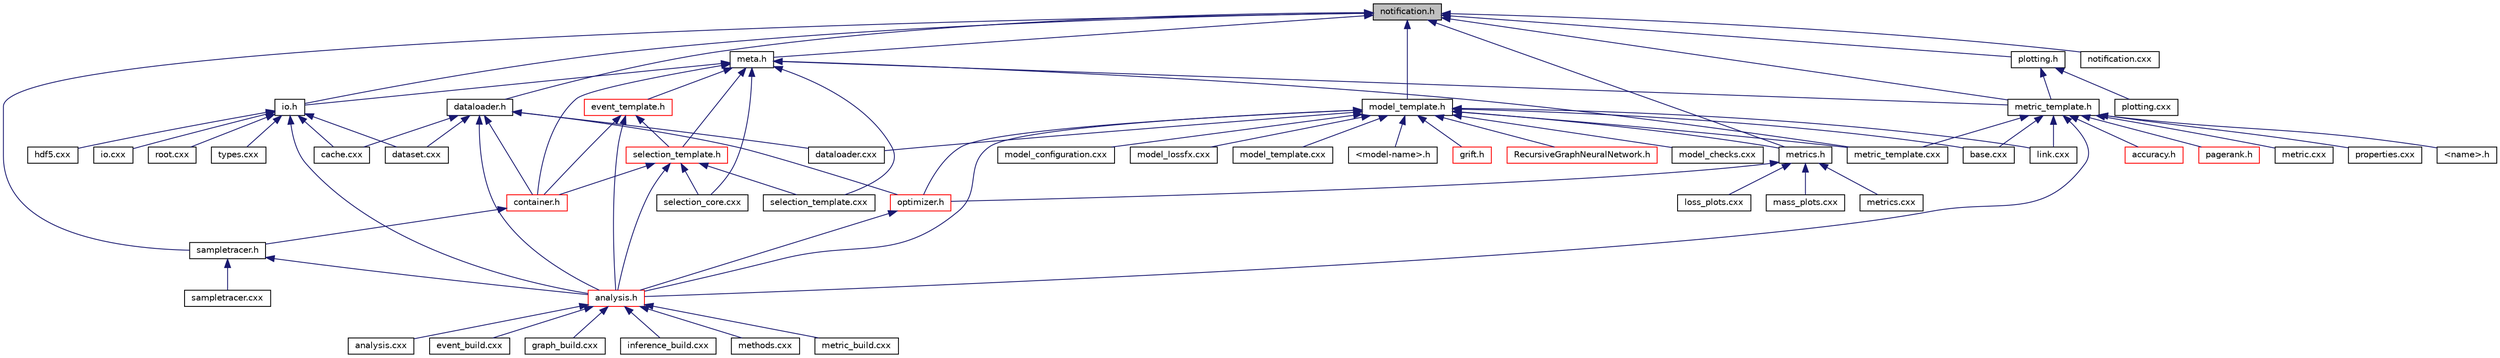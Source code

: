 digraph "notification.h"
{
 // INTERACTIVE_SVG=YES
 // LATEX_PDF_SIZE
  edge [fontname="Helvetica",fontsize="10",labelfontname="Helvetica",labelfontsize="10"];
  node [fontname="Helvetica",fontsize="10",shape=record];
  Node1 [label="notification.h",height=0.2,width=0.4,color="black", fillcolor="grey75", style="filled", fontcolor="black",tooltip="Defines the notification class for logging and messaging functionality."];
  Node1 -> Node2 [dir="back",color="midnightblue",fontsize="10",style="solid",fontname="Helvetica"];
  Node2 [label="dataloader.h",height=0.2,width=0.4,color="black", fillcolor="white", style="filled",URL="$dataloader_8h.html",tooltip=" "];
  Node2 -> Node3 [dir="back",color="midnightblue",fontsize="10",style="solid",fontname="Helvetica"];
  Node3 [label="analysis.h",height=0.2,width=0.4,color="red", fillcolor="white", style="filled",URL="$analysis_8h.html",tooltip="Defines the analysis class, the central orchestrator for physics analysis tasks."];
  Node3 -> Node4 [dir="back",color="midnightblue",fontsize="10",style="solid",fontname="Helvetica"];
  Node4 [label="analysis.cxx",height=0.2,width=0.4,color="black", fillcolor="white", style="filled",URL="$analysis_8cxx.html",tooltip=" "];
  Node3 -> Node5 [dir="back",color="midnightblue",fontsize="10",style="solid",fontname="Helvetica"];
  Node5 [label="event_build.cxx",height=0.2,width=0.4,color="black", fillcolor="white", style="filled",URL="$event__build_8cxx.html",tooltip=" "];
  Node3 -> Node6 [dir="back",color="midnightblue",fontsize="10",style="solid",fontname="Helvetica"];
  Node6 [label="graph_build.cxx",height=0.2,width=0.4,color="black", fillcolor="white", style="filled",URL="$graph__build_8cxx.html",tooltip=" "];
  Node3 -> Node7 [dir="back",color="midnightblue",fontsize="10",style="solid",fontname="Helvetica"];
  Node7 [label="inference_build.cxx",height=0.2,width=0.4,color="black", fillcolor="white", style="filled",URL="$inference__build_8cxx.html",tooltip=" "];
  Node3 -> Node8 [dir="back",color="midnightblue",fontsize="10",style="solid",fontname="Helvetica"];
  Node8 [label="methods.cxx",height=0.2,width=0.4,color="black", fillcolor="white", style="filled",URL="$methods_8cxx.html",tooltip=" "];
  Node3 -> Node9 [dir="back",color="midnightblue",fontsize="10",style="solid",fontname="Helvetica"];
  Node9 [label="metric_build.cxx",height=0.2,width=0.4,color="black", fillcolor="white", style="filled",URL="$metric__build_8cxx.html",tooltip=" "];
  Node2 -> Node12 [dir="back",color="midnightblue",fontsize="10",style="solid",fontname="Helvetica"];
  Node12 [label="container.h",height=0.2,width=0.4,color="red", fillcolor="white", style="filled",URL="$container_8h.html",tooltip=" "];
  Node12 -> Node15 [dir="back",color="midnightblue",fontsize="10",style="solid",fontname="Helvetica"];
  Node15 [label="sampletracer.h",height=0.2,width=0.4,color="black", fillcolor="white", style="filled",URL="$sampletracer_8h.html",tooltip=" "];
  Node15 -> Node3 [dir="back",color="midnightblue",fontsize="10",style="solid",fontname="Helvetica"];
  Node15 -> Node16 [dir="back",color="midnightblue",fontsize="10",style="solid",fontname="Helvetica"];
  Node16 [label="sampletracer.cxx",height=0.2,width=0.4,color="black", fillcolor="white", style="filled",URL="$sampletracer_8cxx.html",tooltip="Implementation of the sampletracer class for parallel data processing."];
  Node2 -> Node17 [dir="back",color="midnightblue",fontsize="10",style="solid",fontname="Helvetica"];
  Node17 [label="cache.cxx",height=0.2,width=0.4,color="black", fillcolor="white", style="filled",URL="$cache_8cxx.html",tooltip=" "];
  Node2 -> Node18 [dir="back",color="midnightblue",fontsize="10",style="solid",fontname="Helvetica"];
  Node18 [label="dataloader.cxx",height=0.2,width=0.4,color="black", fillcolor="white", style="filled",URL="$dataloader_8cxx.html",tooltip=" "];
  Node2 -> Node19 [dir="back",color="midnightblue",fontsize="10",style="solid",fontname="Helvetica"];
  Node19 [label="dataset.cxx",height=0.2,width=0.4,color="black", fillcolor="white", style="filled",URL="$dataset_8cxx.html",tooltip=" "];
  Node2 -> Node20 [dir="back",color="midnightblue",fontsize="10",style="solid",fontname="Helvetica"];
  Node20 [label="optimizer.h",height=0.2,width=0.4,color="red", fillcolor="white", style="filled",URL="$optimizer_2include_2generators_2optimizer_8h.html",tooltip=" "];
  Node20 -> Node3 [dir="back",color="midnightblue",fontsize="10",style="solid",fontname="Helvetica"];
  Node1 -> Node22 [dir="back",color="midnightblue",fontsize="10",style="solid",fontname="Helvetica"];
  Node22 [label="io.h",height=0.2,width=0.4,color="black", fillcolor="white", style="filled",URL="$io_8h.html",tooltip="Defines the io class for handling input/output operations, primarily with ROOT and HDF5 files."];
  Node22 -> Node3 [dir="back",color="midnightblue",fontsize="10",style="solid",fontname="Helvetica"];
  Node22 -> Node17 [dir="back",color="midnightblue",fontsize="10",style="solid",fontname="Helvetica"];
  Node22 -> Node19 [dir="back",color="midnightblue",fontsize="10",style="solid",fontname="Helvetica"];
  Node22 -> Node23 [dir="back",color="midnightblue",fontsize="10",style="solid",fontname="Helvetica"];
  Node23 [label="hdf5.cxx",height=0.2,width=0.4,color="black", fillcolor="white", style="filled",URL="$hdf5_8cxx.html",tooltip=" "];
  Node22 -> Node24 [dir="back",color="midnightblue",fontsize="10",style="solid",fontname="Helvetica"];
  Node24 [label="io.cxx",height=0.2,width=0.4,color="black", fillcolor="white", style="filled",URL="$io_2cxx_2io_8cxx.html",tooltip=" "];
  Node22 -> Node25 [dir="back",color="midnightblue",fontsize="10",style="solid",fontname="Helvetica"];
  Node25 [label="root.cxx",height=0.2,width=0.4,color="black", fillcolor="white", style="filled",URL="$io_2cxx_2root_8cxx.html",tooltip=" "];
  Node22 -> Node26 [dir="back",color="midnightblue",fontsize="10",style="solid",fontname="Helvetica"];
  Node26 [label="types.cxx",height=0.2,width=0.4,color="black", fillcolor="white", style="filled",URL="$types_8cxx.html",tooltip=" "];
  Node1 -> Node27 [dir="back",color="midnightblue",fontsize="10",style="solid",fontname="Helvetica"];
  Node27 [label="meta.h",height=0.2,width=0.4,color="black", fillcolor="white", style="filled",URL="$meta_2include_2meta_2meta_8h.html",tooltip="Handles metadata operations and provides utilities for managing metadata-related tasks."];
  Node27 -> Node12 [dir="back",color="midnightblue",fontsize="10",style="solid",fontname="Helvetica"];
  Node27 -> Node28 [dir="back",color="midnightblue",fontsize="10",style="solid",fontname="Helvetica"];
  Node28 [label="event_template.h",height=0.2,width=0.4,color="red", fillcolor="white", style="filled",URL="$event__template_8h.html",tooltip="Header file for the event_template class."];
  Node28 -> Node3 [dir="back",color="midnightblue",fontsize="10",style="solid",fontname="Helvetica"];
  Node28 -> Node12 [dir="back",color="midnightblue",fontsize="10",style="solid",fontname="Helvetica"];
  Node28 -> Node84 [dir="back",color="midnightblue",fontsize="10",style="solid",fontname="Helvetica"];
  Node84 [label="selection_template.h",height=0.2,width=0.4,color="red", fillcolor="white", style="filled",URL="$selection__template_8h.html",tooltip=" "];
  Node84 -> Node3 [dir="back",color="midnightblue",fontsize="10",style="solid",fontname="Helvetica"];
  Node84 -> Node12 [dir="back",color="midnightblue",fontsize="10",style="solid",fontname="Helvetica"];
  Node84 -> Node86 [dir="back",color="midnightblue",fontsize="10",style="solid",fontname="Helvetica"];
  Node86 [label="selection_core.cxx",height=0.2,width=0.4,color="black", fillcolor="white", style="filled",URL="$selection__core_8cxx.html",tooltip=" "];
  Node84 -> Node87 [dir="back",color="midnightblue",fontsize="10",style="solid",fontname="Helvetica"];
  Node87 [label="selection_template.cxx",height=0.2,width=0.4,color="black", fillcolor="white", style="filled",URL="$selection__template_8cxx.html",tooltip=" "];
  Node27 -> Node22 [dir="back",color="midnightblue",fontsize="10",style="solid",fontname="Helvetica"];
  Node27 -> Node93 [dir="back",color="midnightblue",fontsize="10",style="solid",fontname="Helvetica"];
  Node93 [label="metric_template.cxx",height=0.2,width=0.4,color="black", fillcolor="white", style="filled",URL="$metric__template_8cxx.html",tooltip=" "];
  Node27 -> Node94 [dir="back",color="midnightblue",fontsize="10",style="solid",fontname="Helvetica"];
  Node94 [label="metric_template.h",height=0.2,width=0.4,color="black", fillcolor="white", style="filled",URL="$metric__template_8h.html",tooltip=" "];
  Node94 -> Node95 [dir="back",color="midnightblue",fontsize="10",style="solid",fontname="Helvetica"];
  Node95 [label="accuracy.h",height=0.2,width=0.4,color="red", fillcolor="white", style="filled",URL="$accuracy_8h.html",tooltip=" "];
  Node94 -> Node97 [dir="back",color="midnightblue",fontsize="10",style="solid",fontname="Helvetica"];
  Node97 [label="pagerank.h",height=0.2,width=0.4,color="red", fillcolor="white", style="filled",URL="$pagerank_8h.html",tooltip=" "];
  Node94 -> Node3 [dir="back",color="midnightblue",fontsize="10",style="solid",fontname="Helvetica"];
  Node94 -> Node99 [dir="back",color="midnightblue",fontsize="10",style="solid",fontname="Helvetica"];
  Node99 [label="base.cxx",height=0.2,width=0.4,color="black", fillcolor="white", style="filled",URL="$metric_2cxx_2base_8cxx.html",tooltip=" "];
  Node94 -> Node100 [dir="back",color="midnightblue",fontsize="10",style="solid",fontname="Helvetica"];
  Node100 [label="link.cxx",height=0.2,width=0.4,color="black", fillcolor="white", style="filled",URL="$link_8cxx.html",tooltip=" "];
  Node94 -> Node101 [dir="back",color="midnightblue",fontsize="10",style="solid",fontname="Helvetica"];
  Node101 [label="metric.cxx",height=0.2,width=0.4,color="black", fillcolor="white", style="filled",URL="$metric_8cxx.html",tooltip=" "];
  Node94 -> Node93 [dir="back",color="midnightblue",fontsize="10",style="solid",fontname="Helvetica"];
  Node94 -> Node102 [dir="back",color="midnightblue",fontsize="10",style="solid",fontname="Helvetica"];
  Node102 [label="properties.cxx",height=0.2,width=0.4,color="black", fillcolor="white", style="filled",URL="$metric_2cxx_2properties_8cxx.html",tooltip=" "];
  Node94 -> Node103 [dir="back",color="midnightblue",fontsize="10",style="solid",fontname="Helvetica"];
  Node103 [label="\<name\>.h",height=0.2,width=0.4,color="black", fillcolor="white", style="filled",URL="$_3name_4_8h.html",tooltip=" "];
  Node27 -> Node86 [dir="back",color="midnightblue",fontsize="10",style="solid",fontname="Helvetica"];
  Node27 -> Node87 [dir="back",color="midnightblue",fontsize="10",style="solid",fontname="Helvetica"];
  Node27 -> Node84 [dir="back",color="midnightblue",fontsize="10",style="solid",fontname="Helvetica"];
  Node1 -> Node94 [dir="back",color="midnightblue",fontsize="10",style="solid",fontname="Helvetica"];
  Node1 -> Node104 [dir="back",color="midnightblue",fontsize="10",style="solid",fontname="Helvetica"];
  Node104 [label="metrics.h",height=0.2,width=0.4,color="black", fillcolor="white", style="filled",URL="$metrics_8h.html",tooltip="Header file for the metrics class."];
  Node104 -> Node105 [dir="back",color="midnightblue",fontsize="10",style="solid",fontname="Helvetica"];
  Node105 [label="loss_plots.cxx",height=0.2,width=0.4,color="black", fillcolor="white", style="filled",URL="$loss__plots_8cxx.html",tooltip=" "];
  Node104 -> Node106 [dir="back",color="midnightblue",fontsize="10",style="solid",fontname="Helvetica"];
  Node106 [label="mass_plots.cxx",height=0.2,width=0.4,color="black", fillcolor="white", style="filled",URL="$mass__plots_8cxx.html",tooltip="Implements mass plot generation and related utilities."];
  Node104 -> Node107 [dir="back",color="midnightblue",fontsize="10",style="solid",fontname="Helvetica"];
  Node107 [label="metrics.cxx",height=0.2,width=0.4,color="black", fillcolor="white", style="filled",URL="$metrics_8cxx.html",tooltip="Implementation of the metrics class methods."];
  Node104 -> Node20 [dir="back",color="midnightblue",fontsize="10",style="solid",fontname="Helvetica"];
  Node1 -> Node108 [dir="back",color="midnightblue",fontsize="10",style="solid",fontname="Helvetica"];
  Node108 [label="model_template.h",height=0.2,width=0.4,color="black", fillcolor="white", style="filled",URL="$model__template_8h.html",tooltip="Defines the base template class for machine learning models in the AnalysisG framework."];
  Node108 -> Node109 [dir="back",color="midnightblue",fontsize="10",style="solid",fontname="Helvetica"];
  Node109 [label="grift.h",height=0.2,width=0.4,color="red", fillcolor="white", style="filled",URL="$grift_8h.html",tooltip=" "];
  Node108 -> Node111 [dir="back",color="midnightblue",fontsize="10",style="solid",fontname="Helvetica"];
  Node111 [label="RecursiveGraphNeuralNetwork.h",height=0.2,width=0.4,color="red", fillcolor="white", style="filled",URL="$_recursive_graph_neural_network_8h.html",tooltip=" "];
  Node108 -> Node3 [dir="back",color="midnightblue",fontsize="10",style="solid",fontname="Helvetica"];
  Node108 -> Node18 [dir="back",color="midnightblue",fontsize="10",style="solid",fontname="Helvetica"];
  Node108 -> Node99 [dir="back",color="midnightblue",fontsize="10",style="solid",fontname="Helvetica"];
  Node108 -> Node100 [dir="back",color="midnightblue",fontsize="10",style="solid",fontname="Helvetica"];
  Node108 -> Node93 [dir="back",color="midnightblue",fontsize="10",style="solid",fontname="Helvetica"];
  Node108 -> Node104 [dir="back",color="midnightblue",fontsize="10",style="solid",fontname="Helvetica"];
  Node108 -> Node113 [dir="back",color="midnightblue",fontsize="10",style="solid",fontname="Helvetica"];
  Node113 [label="model_checks.cxx",height=0.2,width=0.4,color="black", fillcolor="white", style="filled",URL="$model__checks_8cxx.html",tooltip=" "];
  Node108 -> Node114 [dir="back",color="midnightblue",fontsize="10",style="solid",fontname="Helvetica"];
  Node114 [label="model_configuration.cxx",height=0.2,width=0.4,color="black", fillcolor="white", style="filled",URL="$model__configuration_8cxx.html",tooltip=" "];
  Node108 -> Node115 [dir="back",color="midnightblue",fontsize="10",style="solid",fontname="Helvetica"];
  Node115 [label="model_lossfx.cxx",height=0.2,width=0.4,color="black", fillcolor="white", style="filled",URL="$model__lossfx_8cxx.html",tooltip=" "];
  Node108 -> Node116 [dir="back",color="midnightblue",fontsize="10",style="solid",fontname="Helvetica"];
  Node116 [label="model_template.cxx",height=0.2,width=0.4,color="black", fillcolor="white", style="filled",URL="$model__template_8cxx.html",tooltip="Implementation of the model_template class methods."];
  Node108 -> Node20 [dir="back",color="midnightblue",fontsize="10",style="solid",fontname="Helvetica"];
  Node108 -> Node117 [dir="back",color="midnightblue",fontsize="10",style="solid",fontname="Helvetica"];
  Node117 [label="\<model-name\>.h",height=0.2,width=0.4,color="black", fillcolor="white", style="filled",URL="$_3model-name_4_8h.html",tooltip=" "];
  Node1 -> Node118 [dir="back",color="midnightblue",fontsize="10",style="solid",fontname="Helvetica"];
  Node118 [label="notification.cxx",height=0.2,width=0.4,color="black", fillcolor="white", style="filled",URL="$notification_8cxx.html",tooltip=" "];
  Node1 -> Node119 [dir="back",color="midnightblue",fontsize="10",style="solid",fontname="Helvetica"];
  Node119 [label="plotting.h",height=0.2,width=0.4,color="black", fillcolor="white", style="filled",URL="$plotting_8h.html",tooltip="Defines the plotting class for creating and managing visualizations."];
  Node119 -> Node94 [dir="back",color="midnightblue",fontsize="10",style="solid",fontname="Helvetica"];
  Node119 -> Node120 [dir="back",color="midnightblue",fontsize="10",style="solid",fontname="Helvetica"];
  Node120 [label="plotting.cxx",height=0.2,width=0.4,color="black", fillcolor="white", style="filled",URL="$plotting_8cxx.html",tooltip="Implementation of plotting utilities."];
  Node1 -> Node15 [dir="back",color="midnightblue",fontsize="10",style="solid",fontname="Helvetica"];
}
